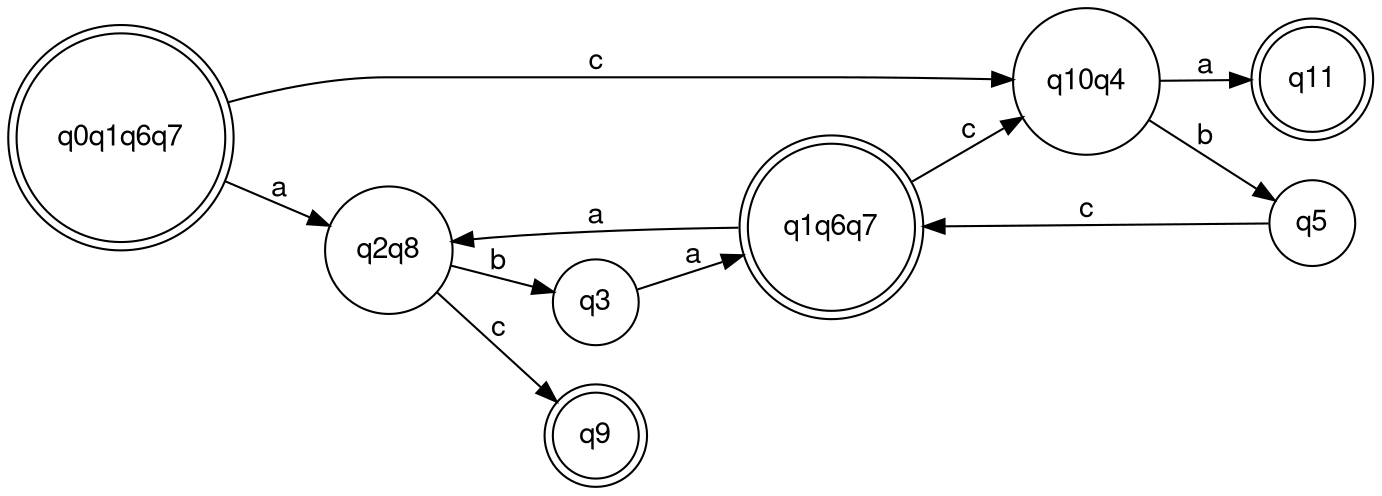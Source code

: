 digraph finite_state_machine {
            fontname="Helvetica, Arial, sans-serif"
            node[fontname="Helvetica,Arial,sans-serif"]
            edge[fontname="Helvetica,Arial,sans-serif"]
            rankdir=LR;
            node [shape = doublecircle]; q0q1q6q7 q9 q11 q1q6q7;
node [shape = circle];
q0q1q6q7 -> q2q8 [label = "a"];
q0q1q6q7 -> q10q4 [label = "c"];
q2q8 -> q3 [label = "b"];
q2q8 -> q9 [label = "c"];
q10q4 -> q11 [label = "a"];
q10q4 -> q5 [label = "b"];
q3 -> q1q6q7 [label = "a"];
q5 -> q1q6q7 [label = "c"];
q1q6q7 -> q2q8 [label = "a"];
q1q6q7 -> q10q4 [label = "c"];
}